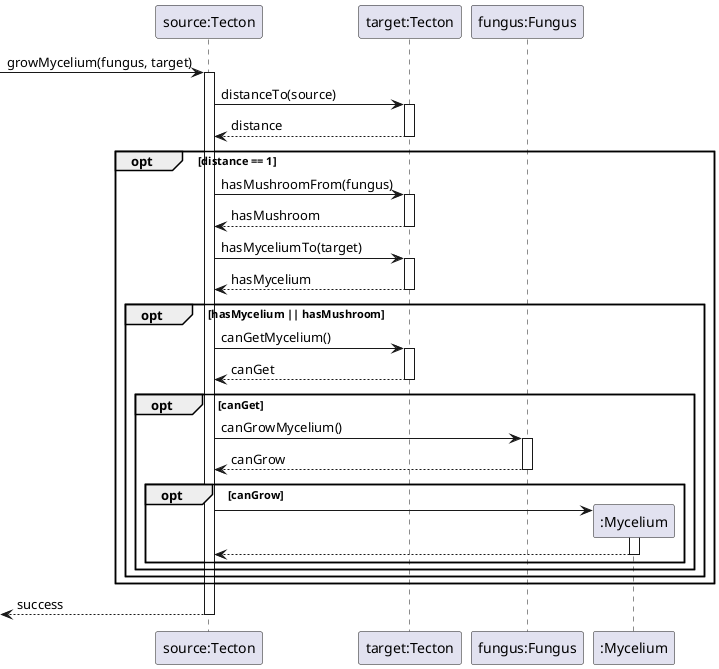 @startuml mycelium_grow

participant "source:Tecton" as source
participant "target:Tecton" as target
participant "fungus:Fungus" as fungus
participant ":Mycelium" as mycelium

-> source : growMycelium(fungus, target)
activate source

source -> target : distanceTo(source)
activate target
source <-- target : distance
deactivate target
opt distance == 1
'TODO MIAFASZ'
    source -> target : hasMushroomFrom(fungus)
    activate target
    source <-- target : hasMushroom
    deactivate target
    source -> target : hasMyceliumTo(target)
    activate target
    source <-- target : hasMycelium
    deactivate target

    opt hasMycelium || hasMushroom
        source -> target : canGetMycelium()
        activate target
        source <-- target : canGet
        deactivate target

        opt canGet
            source -> fungus : canGrowMycelium()
            activate fungus
            source <-- fungus : canGrow
            deactivate fungus
            opt canGrow
                create mycelium
                source -> mycelium
                activate mycelium
                source <-- mycelium
                deactivate mycelium
            end
        end
    end
end
<-- source : success
deactivate source


@enduml
